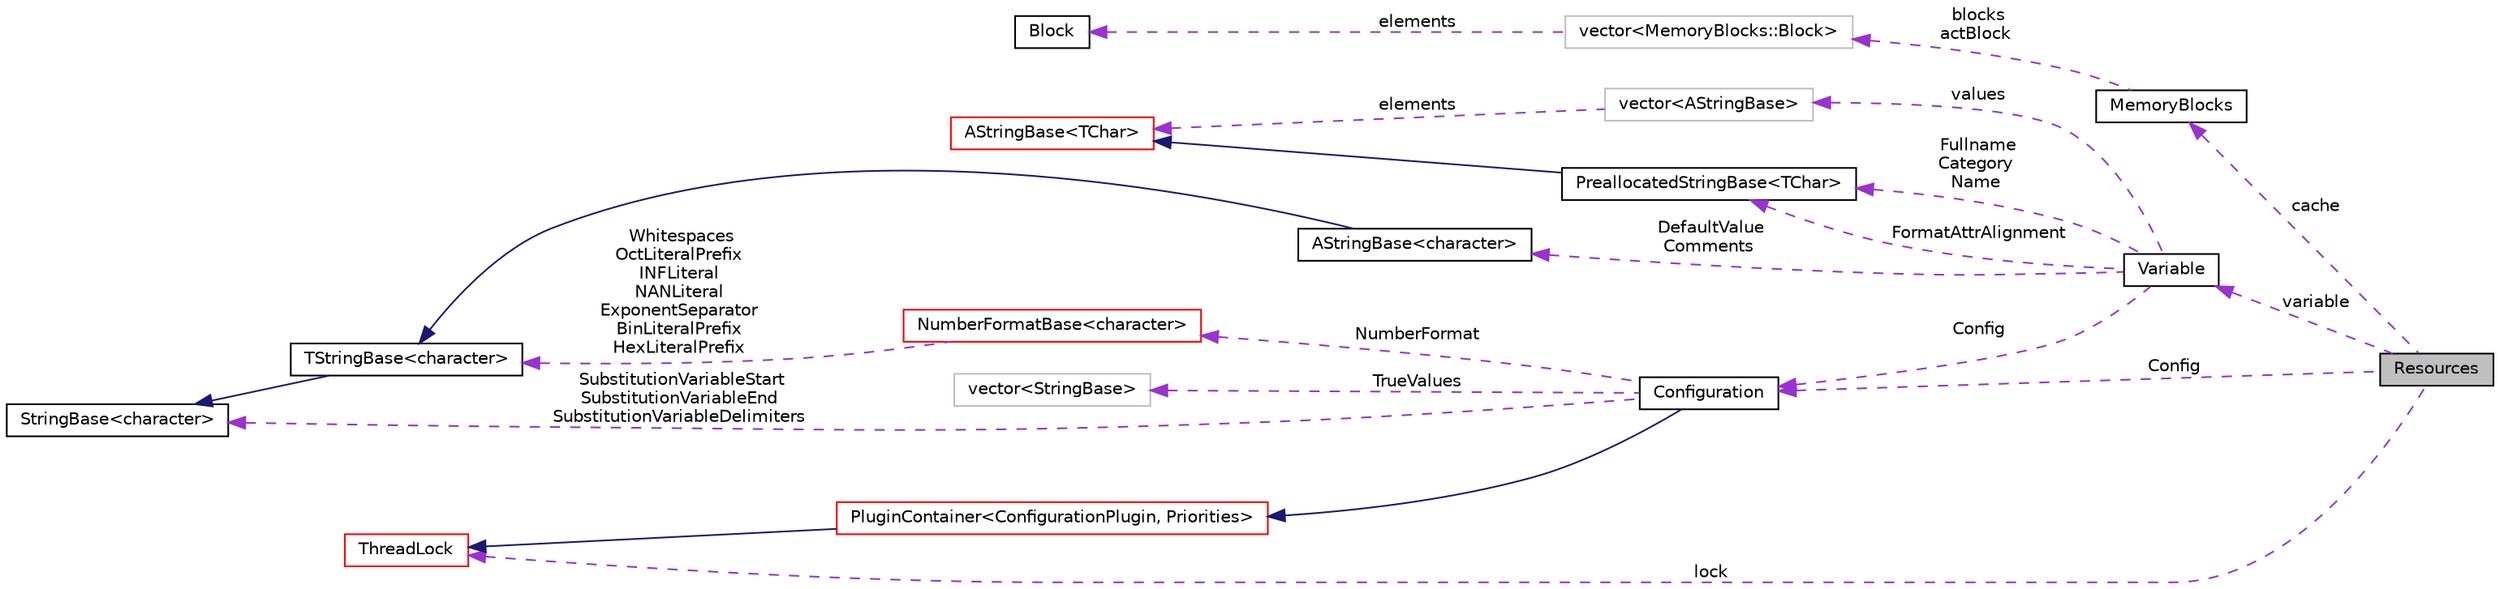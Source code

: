 digraph "Resources"
{
  edge [fontname="Helvetica",fontsize="10",labelfontname="Helvetica",labelfontsize="10"];
  node [fontname="Helvetica",fontsize="10",shape=record];
  rankdir="LR";
  Node1 [label="Resources",height=0.2,width=0.4,color="black", fillcolor="grey75", style="filled", fontcolor="black"];
  Node3 [label="vector\<MemoryBlocks::Block\>",height=0.2,width=0.4,color="grey75", fillcolor="white", style="filled"];
  Node6 [label="vector\<AStringBase\>",height=0.2,width=0.4,color="grey75", fillcolor="white", style="filled"];
  Node14 [label="PluginContainer\<ConfigurationPlugin, Priorities\>",height=0.2,width=0.4,color="red", fillcolor="white", style="filled",URL="$classaworx_1_1lib_1_1util_1_1PluginContainer.html"];
  Node28 [label="vector\<StringBase\>",height=0.2,width=0.4,color="grey75", fillcolor="white", style="filled"];
  Node7 [label="AStringBase\<TChar\>",height=0.2,width=0.4,color="red", fillcolor="white", style="filled",URL="$classaworx_1_1lib_1_1strings_1_1AStringBase.html"];
  Node24 [label="StringBase\<character\>",height=0.2,width=0.4,color="black", fillcolor="white", style="filled",URL="$classaworx_1_1lib_1_1strings_1_1StringBase.html"];
  Node25 [label="NumberFormatBase\<character\>",height=0.2,width=0.4,color="red", fillcolor="white", style="filled",URL="$classaworx_1_1lib_1_1strings_1_1NumberFormatBase.html"];
  Node26 [label="TStringBase\<character\>",height=0.2,width=0.4,color="black", fillcolor="white", style="filled",URL="$classaworx_1_1lib_1_1strings_1_1TStringBase.html"];
  Node30 [label="AStringBase\<character\>",height=0.2,width=0.4,color="black", fillcolor="white", style="filled",URL="$classaworx_1_1lib_1_1strings_1_1AStringBase.html"];
  Node11 [label="PreallocatedStringBase\<TChar\>",height=0.2,width=0.4,color="black", fillcolor="white", style="filled",URL="$classaworx_1_1lib_1_1strings_1_1PreallocatedStringBase.html"];
  Node2 -> Node1 [dir="back",color="darkorchid3",fontsize="10",style="dashed",label=" cache" ,fontname="Helvetica"];
  Node3 -> Node2 [dir="back",color="darkorchid3",fontsize="10",style="dashed",label=" blocks\nactBlock" ,fontname="Helvetica"];
  Node4 -> Node3 [dir="back",color="darkorchid3",fontsize="10",style="dashed",label=" elements" ,fontname="Helvetica"];
  Node5 -> Node1 [dir="back",color="darkorchid3",fontsize="10",style="dashed",label=" variable" ,fontname="Helvetica"];
  Node6 -> Node5 [dir="back",color="darkorchid3",fontsize="10",style="dashed",label=" values" ,fontname="Helvetica"];
  Node7 -> Node6 [dir="back",color="darkorchid3",fontsize="10",style="dashed",label=" elements" ,fontname="Helvetica"];
  Node7 -> Node11 [dir="back",color="midnightblue",fontsize="10",style="solid",fontname="Helvetica"];
  Node11 -> Node5 [dir="back",color="darkorchid3",fontsize="10",style="dashed",label=" Fullname\nCategory\nName" ,fontname="Helvetica"];
  Node11 -> Node5 [dir="back",color="darkorchid3",fontsize="10",style="dashed",label=" FormatAttrAlignment" ,fontname="Helvetica"];
  Node13 -> Node1 [dir="back",color="darkorchid3",fontsize="10",style="dashed",label=" Config" ,fontname="Helvetica"];
  Node13 -> Node5 [dir="back",color="darkorchid3",fontsize="10",style="dashed",label=" Config" ,fontname="Helvetica"];
  Node14 -> Node13 [dir="back",color="midnightblue",fontsize="10",style="solid",fontname="Helvetica"];
  Node15 -> Node1 [dir="back",color="darkorchid3",fontsize="10",style="dashed",label=" lock" ,fontname="Helvetica"];
  Node15 -> Node14 [dir="back",color="midnightblue",fontsize="10",style="solid",fontname="Helvetica"];
  Node24 -> Node13 [dir="back",color="darkorchid3",fontsize="10",style="dashed",label=" SubstitutionVariableStart\nSubstitutionVariableEnd\nSubstitutionVariableDelimiters" ,fontname="Helvetica"];
  Node24 -> Node26 [dir="back",color="midnightblue",fontsize="10",style="solid",fontname="Helvetica"];
  Node25 -> Node13 [dir="back",color="darkorchid3",fontsize="10",style="dashed",label=" NumberFormat" ,fontname="Helvetica"];
  Node26 -> Node25 [dir="back",color="darkorchid3",fontsize="10",style="dashed",label=" Whitespaces\nOctLiteralPrefix\nINFLiteral\nNANLiteral\nExponentSeparator\nBinLiteralPrefix\nHexLiteralPrefix" ,fontname="Helvetica"];
  Node26 -> Node30 [dir="back",color="midnightblue",fontsize="10",style="solid",fontname="Helvetica"];
  Node28 -> Node13 [dir="back",color="darkorchid3",fontsize="10",style="dashed",label=" TrueValues" ,fontname="Helvetica"];
  Node30 -> Node5 [dir="back",color="darkorchid3",fontsize="10",style="dashed",label=" DefaultValue\nComments" ,fontname="Helvetica"];
  Node2 [label="MemoryBlocks",height=0.2,width=0.4,color="black", fillcolor="white", style="filled",URL="$classaworx_1_1lib_1_1util_1_1MemoryBlocks.html"];
  Node4 [label="Block",height=0.2,width=0.4,color="black", fillcolor="white", style="filled",URL="$structaworx_1_1lib_1_1util_1_1MemoryBlocks_1_1Block.html"];
  Node5 [label="Variable",height=0.2,width=0.4,color="black", fillcolor="white", style="filled",URL="$classaworx_1_1lib_1_1config_1_1Variable.html"];
  Node13 [label="Configuration",height=0.2,width=0.4,color="black", fillcolor="white", style="filled",URL="$classaworx_1_1lib_1_1config_1_1Configuration.html"];
  Node15 [label="ThreadLock",height=0.2,width=0.4,color="red", fillcolor="white", style="filled",URL="$classaworx_1_1lib_1_1threads_1_1ThreadLock.html"];
}

